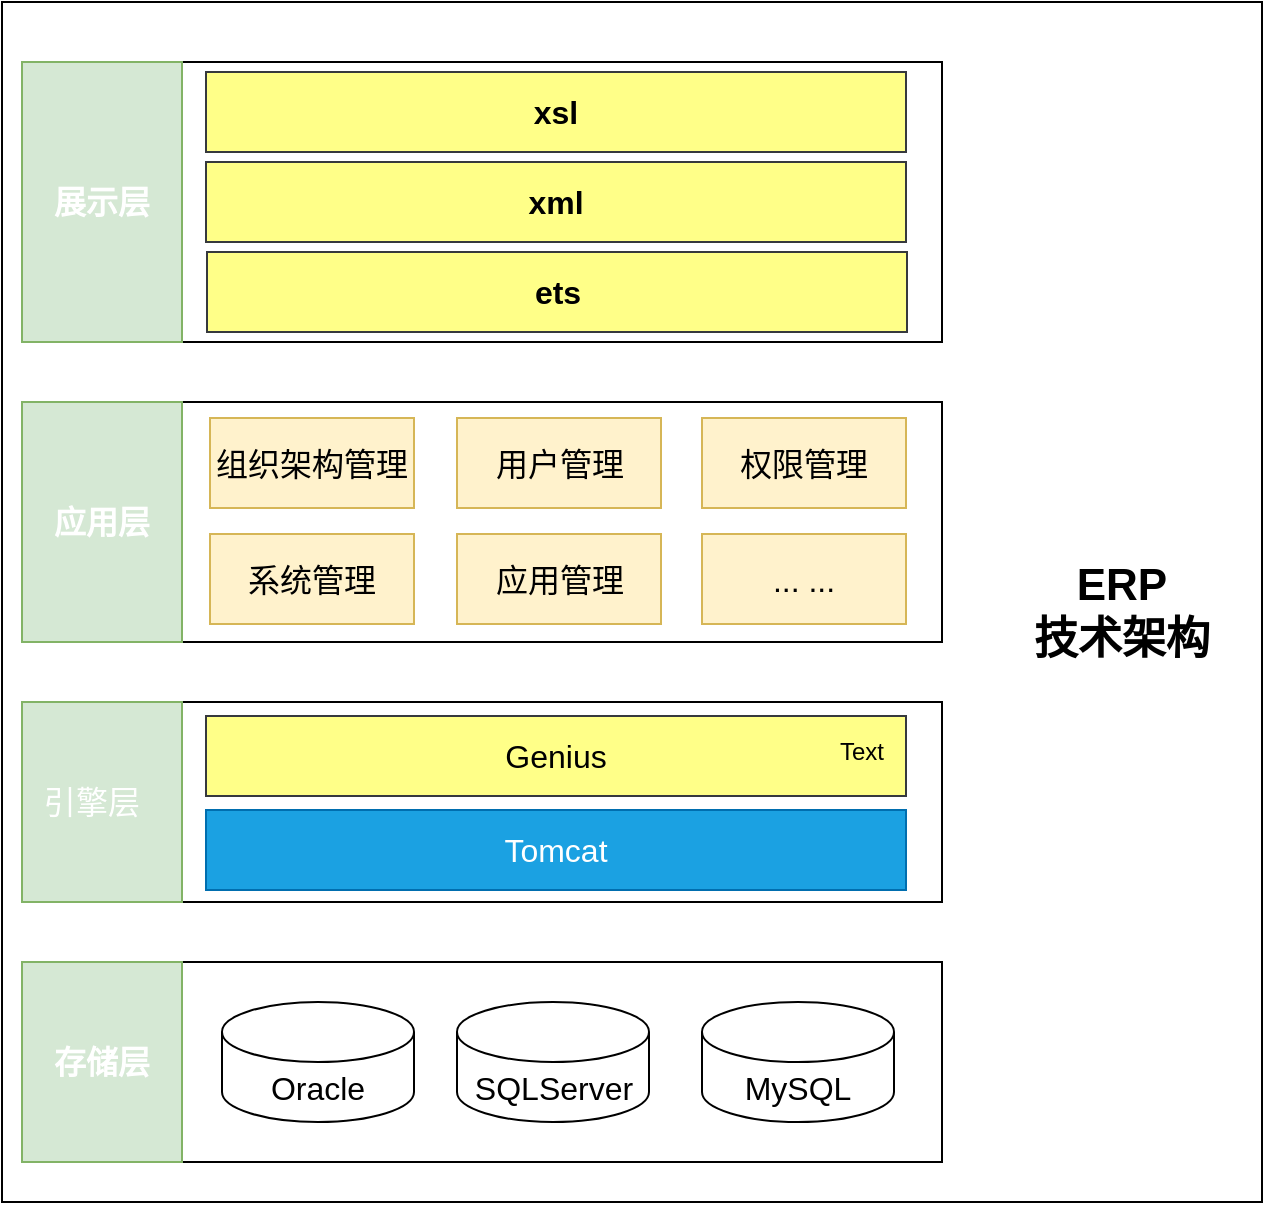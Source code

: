 <mxfile version="21.3.0" type="github">
  <diagram name="第 1 页" id="D3ajWMh-z9HwZhNk6nXG">
    <mxGraphModel dx="1055" dy="761" grid="1" gridSize="10" guides="1" tooltips="1" connect="1" arrows="1" fold="1" page="1" pageScale="1" pageWidth="827" pageHeight="1169" math="0" shadow="0">
      <root>
        <mxCell id="0" />
        <mxCell id="1" parent="0" />
        <mxCell id="sxUmogROJCtG7Z15o5Cg-4" value="" style="rounded=0;whiteSpace=wrap;html=1;fillColor=none;" vertex="1" parent="1">
          <mxGeometry x="120" y="480" width="460" height="100" as="geometry" />
        </mxCell>
        <mxCell id="sxUmogROJCtG7Z15o5Cg-5" value="" style="rounded=0;whiteSpace=wrap;html=1;fillColor=#d5e8d4;strokeColor=#82b366;" vertex="1" parent="1">
          <mxGeometry x="120" y="480" width="80" height="100" as="geometry" />
        </mxCell>
        <mxCell id="sxUmogROJCtG7Z15o5Cg-2" value="&lt;font style=&quot;font-size: 16px;&quot; color=&quot;#ffffff&quot;&gt;&lt;b&gt;存储层&lt;/b&gt;&lt;/font&gt;" style="text;html=1;strokeColor=none;fillColor=none;align=center;verticalAlign=middle;whiteSpace=wrap;rounded=0;" vertex="1" parent="1">
          <mxGeometry x="130" y="515" width="60" height="30" as="geometry" />
        </mxCell>
        <mxCell id="sxUmogROJCtG7Z15o5Cg-7" value="&lt;font style=&quot;font-size: 16px;&quot;&gt;Oracle&lt;/font&gt;" style="shape=cylinder3;whiteSpace=wrap;html=1;boundedLbl=1;backgroundOutline=1;size=15;" vertex="1" parent="1">
          <mxGeometry x="220" y="500" width="96" height="60" as="geometry" />
        </mxCell>
        <mxCell id="sxUmogROJCtG7Z15o5Cg-8" value="&lt;font style=&quot;font-size: 16px;&quot;&gt;SQLServer&lt;/font&gt;" style="shape=cylinder3;whiteSpace=wrap;html=1;boundedLbl=1;backgroundOutline=1;size=15;" vertex="1" parent="1">
          <mxGeometry x="337.5" y="500" width="96" height="60" as="geometry" />
        </mxCell>
        <mxCell id="sxUmogROJCtG7Z15o5Cg-9" value="&lt;font style=&quot;font-size: 16px;&quot;&gt;MySQL&lt;/font&gt;" style="shape=cylinder3;whiteSpace=wrap;html=1;boundedLbl=1;backgroundOutline=1;size=15;" vertex="1" parent="1">
          <mxGeometry x="460" y="500" width="96" height="60" as="geometry" />
        </mxCell>
        <mxCell id="sxUmogROJCtG7Z15o5Cg-10" value="" style="rounded=0;whiteSpace=wrap;html=1;fillColor=none;" vertex="1" parent="1">
          <mxGeometry x="120" y="350" width="460" height="100" as="geometry" />
        </mxCell>
        <mxCell id="sxUmogROJCtG7Z15o5Cg-11" value="" style="rounded=0;whiteSpace=wrap;html=1;fillColor=#d5e8d4;strokeColor=#82b366;" vertex="1" parent="1">
          <mxGeometry x="120" y="350" width="80" height="100" as="geometry" />
        </mxCell>
        <mxCell id="sxUmogROJCtG7Z15o5Cg-12" value="&lt;font color=&quot;#ffffff&quot; style=&quot;font-size: 16px;&quot;&gt;引擎层&lt;/font&gt;" style="text;html=1;strokeColor=none;fillColor=none;align=center;verticalAlign=middle;whiteSpace=wrap;rounded=0;" vertex="1" parent="1">
          <mxGeometry x="120" y="385" width="70" height="30" as="geometry" />
        </mxCell>
        <mxCell id="sxUmogROJCtG7Z15o5Cg-13" value="&lt;font style=&quot;font-size: 16px;&quot;&gt;Tomcat&lt;/font&gt;" style="rounded=0;whiteSpace=wrap;html=1;fillColor=#1ba1e2;fontColor=#ffffff;strokeColor=#006EAF;" vertex="1" parent="1">
          <mxGeometry x="212" y="404" width="350" height="40" as="geometry" />
        </mxCell>
        <mxCell id="sxUmogROJCtG7Z15o5Cg-14" value="&lt;font style=&quot;font-size: 16px;&quot;&gt;Genius&lt;/font&gt;" style="rounded=0;whiteSpace=wrap;html=1;fillColor=#ffff88;strokeColor=#36393d;" vertex="1" parent="1">
          <mxGeometry x="212" y="357" width="350" height="40" as="geometry" />
        </mxCell>
        <mxCell id="sxUmogROJCtG7Z15o5Cg-18" value="" style="rounded=0;whiteSpace=wrap;html=1;fillColor=none;" vertex="1" parent="1">
          <mxGeometry x="120" y="30" width="460" height="140" as="geometry" />
        </mxCell>
        <mxCell id="sxUmogROJCtG7Z15o5Cg-19" value="" style="rounded=0;whiteSpace=wrap;html=1;fillColor=#d5e8d4;strokeColor=#82b366;" vertex="1" parent="1">
          <mxGeometry x="120" y="30" width="80" height="140" as="geometry" />
        </mxCell>
        <mxCell id="sxUmogROJCtG7Z15o5Cg-20" value="&lt;font style=&quot;font-size: 16px;&quot; color=&quot;#ffffff&quot;&gt;&lt;b&gt;展示层&lt;/b&gt;&lt;/font&gt;" style="text;html=1;strokeColor=none;fillColor=none;align=center;verticalAlign=middle;whiteSpace=wrap;rounded=0;" vertex="1" parent="1">
          <mxGeometry x="130" y="85" width="60" height="30" as="geometry" />
        </mxCell>
        <mxCell id="sxUmogROJCtG7Z15o5Cg-21" value="&lt;font style=&quot;font-size: 16px;&quot;&gt;&lt;b&gt;ets&lt;/b&gt;&lt;/font&gt;" style="rounded=0;whiteSpace=wrap;html=1;fillColor=#ffff88;strokeColor=#36393d;" vertex="1" parent="1">
          <mxGeometry x="212.5" y="125" width="350" height="40" as="geometry" />
        </mxCell>
        <mxCell id="sxUmogROJCtG7Z15o5Cg-22" value="&lt;font style=&quot;font-size: 16px;&quot;&gt;&lt;b&gt;xml&lt;/b&gt;&lt;/font&gt;" style="rounded=0;whiteSpace=wrap;html=1;fillColor=#ffff88;strokeColor=#36393d;" vertex="1" parent="1">
          <mxGeometry x="212" y="80" width="350" height="40" as="geometry" />
        </mxCell>
        <mxCell id="sxUmogROJCtG7Z15o5Cg-23" value="&lt;font style=&quot;font-size: 16px;&quot;&gt;&lt;b&gt;xsl&lt;/b&gt;&lt;/font&gt;" style="rounded=0;whiteSpace=wrap;html=1;fillColor=#ffff88;strokeColor=#36393d;" vertex="1" parent="1">
          <mxGeometry x="212" y="35" width="350" height="40" as="geometry" />
        </mxCell>
        <mxCell id="sxUmogROJCtG7Z15o5Cg-30" value="" style="rounded=0;whiteSpace=wrap;html=1;fillColor=none;" vertex="1" parent="1">
          <mxGeometry x="120" y="200" width="460" height="120" as="geometry" />
        </mxCell>
        <mxCell id="sxUmogROJCtG7Z15o5Cg-31" value="" style="rounded=0;whiteSpace=wrap;html=1;fillColor=#d5e8d4;strokeColor=#82b366;" vertex="1" parent="1">
          <mxGeometry x="120" y="200" width="80" height="120" as="geometry" />
        </mxCell>
        <mxCell id="sxUmogROJCtG7Z15o5Cg-32" value="&lt;font style=&quot;font-size: 16px;&quot; color=&quot;#ffffff&quot;&gt;&lt;b&gt;应用层&lt;/b&gt;&lt;/font&gt;" style="text;html=1;strokeColor=none;fillColor=none;align=center;verticalAlign=middle;whiteSpace=wrap;rounded=0;" vertex="1" parent="1">
          <mxGeometry x="130" y="245" width="60" height="30" as="geometry" />
        </mxCell>
        <mxCell id="sxUmogROJCtG7Z15o5Cg-36" value="&lt;font style=&quot;font-size: 16px;&quot;&gt;组织架构管理&lt;/font&gt;" style="rounded=0;whiteSpace=wrap;html=1;fillColor=#fff2cc;strokeColor=#d6b656;" vertex="1" parent="1">
          <mxGeometry x="214" y="208" width="102" height="45" as="geometry" />
        </mxCell>
        <mxCell id="sxUmogROJCtG7Z15o5Cg-37" value="&lt;font style=&quot;font-size: 16px;&quot;&gt;系统管理&lt;/font&gt;" style="rounded=0;whiteSpace=wrap;html=1;fillColor=#fff2cc;strokeColor=#d6b656;" vertex="1" parent="1">
          <mxGeometry x="214" y="266" width="102" height="45" as="geometry" />
        </mxCell>
        <mxCell id="sxUmogROJCtG7Z15o5Cg-39" value="&lt;font style=&quot;font-size: 16px;&quot;&gt;用户管理&lt;/font&gt;" style="rounded=0;whiteSpace=wrap;html=1;fillColor=#fff2cc;strokeColor=#d6b656;" vertex="1" parent="1">
          <mxGeometry x="337.5" y="208" width="102" height="45" as="geometry" />
        </mxCell>
        <mxCell id="sxUmogROJCtG7Z15o5Cg-40" value="&lt;font style=&quot;font-size: 16px;&quot;&gt;权限管理&lt;/font&gt;" style="rounded=0;whiteSpace=wrap;html=1;fillColor=#fff2cc;strokeColor=#d6b656;" vertex="1" parent="1">
          <mxGeometry x="460" y="208" width="102" height="45" as="geometry" />
        </mxCell>
        <mxCell id="sxUmogROJCtG7Z15o5Cg-41" value="&lt;font style=&quot;font-size: 16px;&quot;&gt;应用管理&lt;/font&gt;" style="rounded=0;whiteSpace=wrap;html=1;fillColor=#fff2cc;strokeColor=#d6b656;" vertex="1" parent="1">
          <mxGeometry x="337.5" y="266" width="102" height="45" as="geometry" />
        </mxCell>
        <mxCell id="sxUmogROJCtG7Z15o5Cg-42" value="&lt;font style=&quot;font-size: 16px;&quot;&gt;... ...&lt;/font&gt;" style="rounded=0;whiteSpace=wrap;html=1;fillColor=#fff2cc;strokeColor=#d6b656;" vertex="1" parent="1">
          <mxGeometry x="460" y="266" width="102" height="45" as="geometry" />
        </mxCell>
        <mxCell id="sxUmogROJCtG7Z15o5Cg-43" value="" style="rounded=0;whiteSpace=wrap;html=1;fillColor=none;" vertex="1" parent="1">
          <mxGeometry x="110" width="630" height="600" as="geometry" />
        </mxCell>
        <mxCell id="sxUmogROJCtG7Z15o5Cg-44" value="Text" style="text;html=1;strokeColor=none;fillColor=none;align=center;verticalAlign=middle;whiteSpace=wrap;rounded=0;" vertex="1" parent="1">
          <mxGeometry x="510" y="360" width="60" height="30" as="geometry" />
        </mxCell>
        <mxCell id="sxUmogROJCtG7Z15o5Cg-45" value="&lt;font style=&quot;font-size: 22px;&quot;&gt;&lt;b&gt;ERP&lt;br&gt;技术架构&lt;/b&gt;&lt;/font&gt;" style="text;html=1;strokeColor=none;fillColor=none;align=center;verticalAlign=middle;whiteSpace=wrap;rounded=0;" vertex="1" parent="1">
          <mxGeometry x="620" y="290" width="100" height="30" as="geometry" />
        </mxCell>
      </root>
    </mxGraphModel>
  </diagram>
</mxfile>
